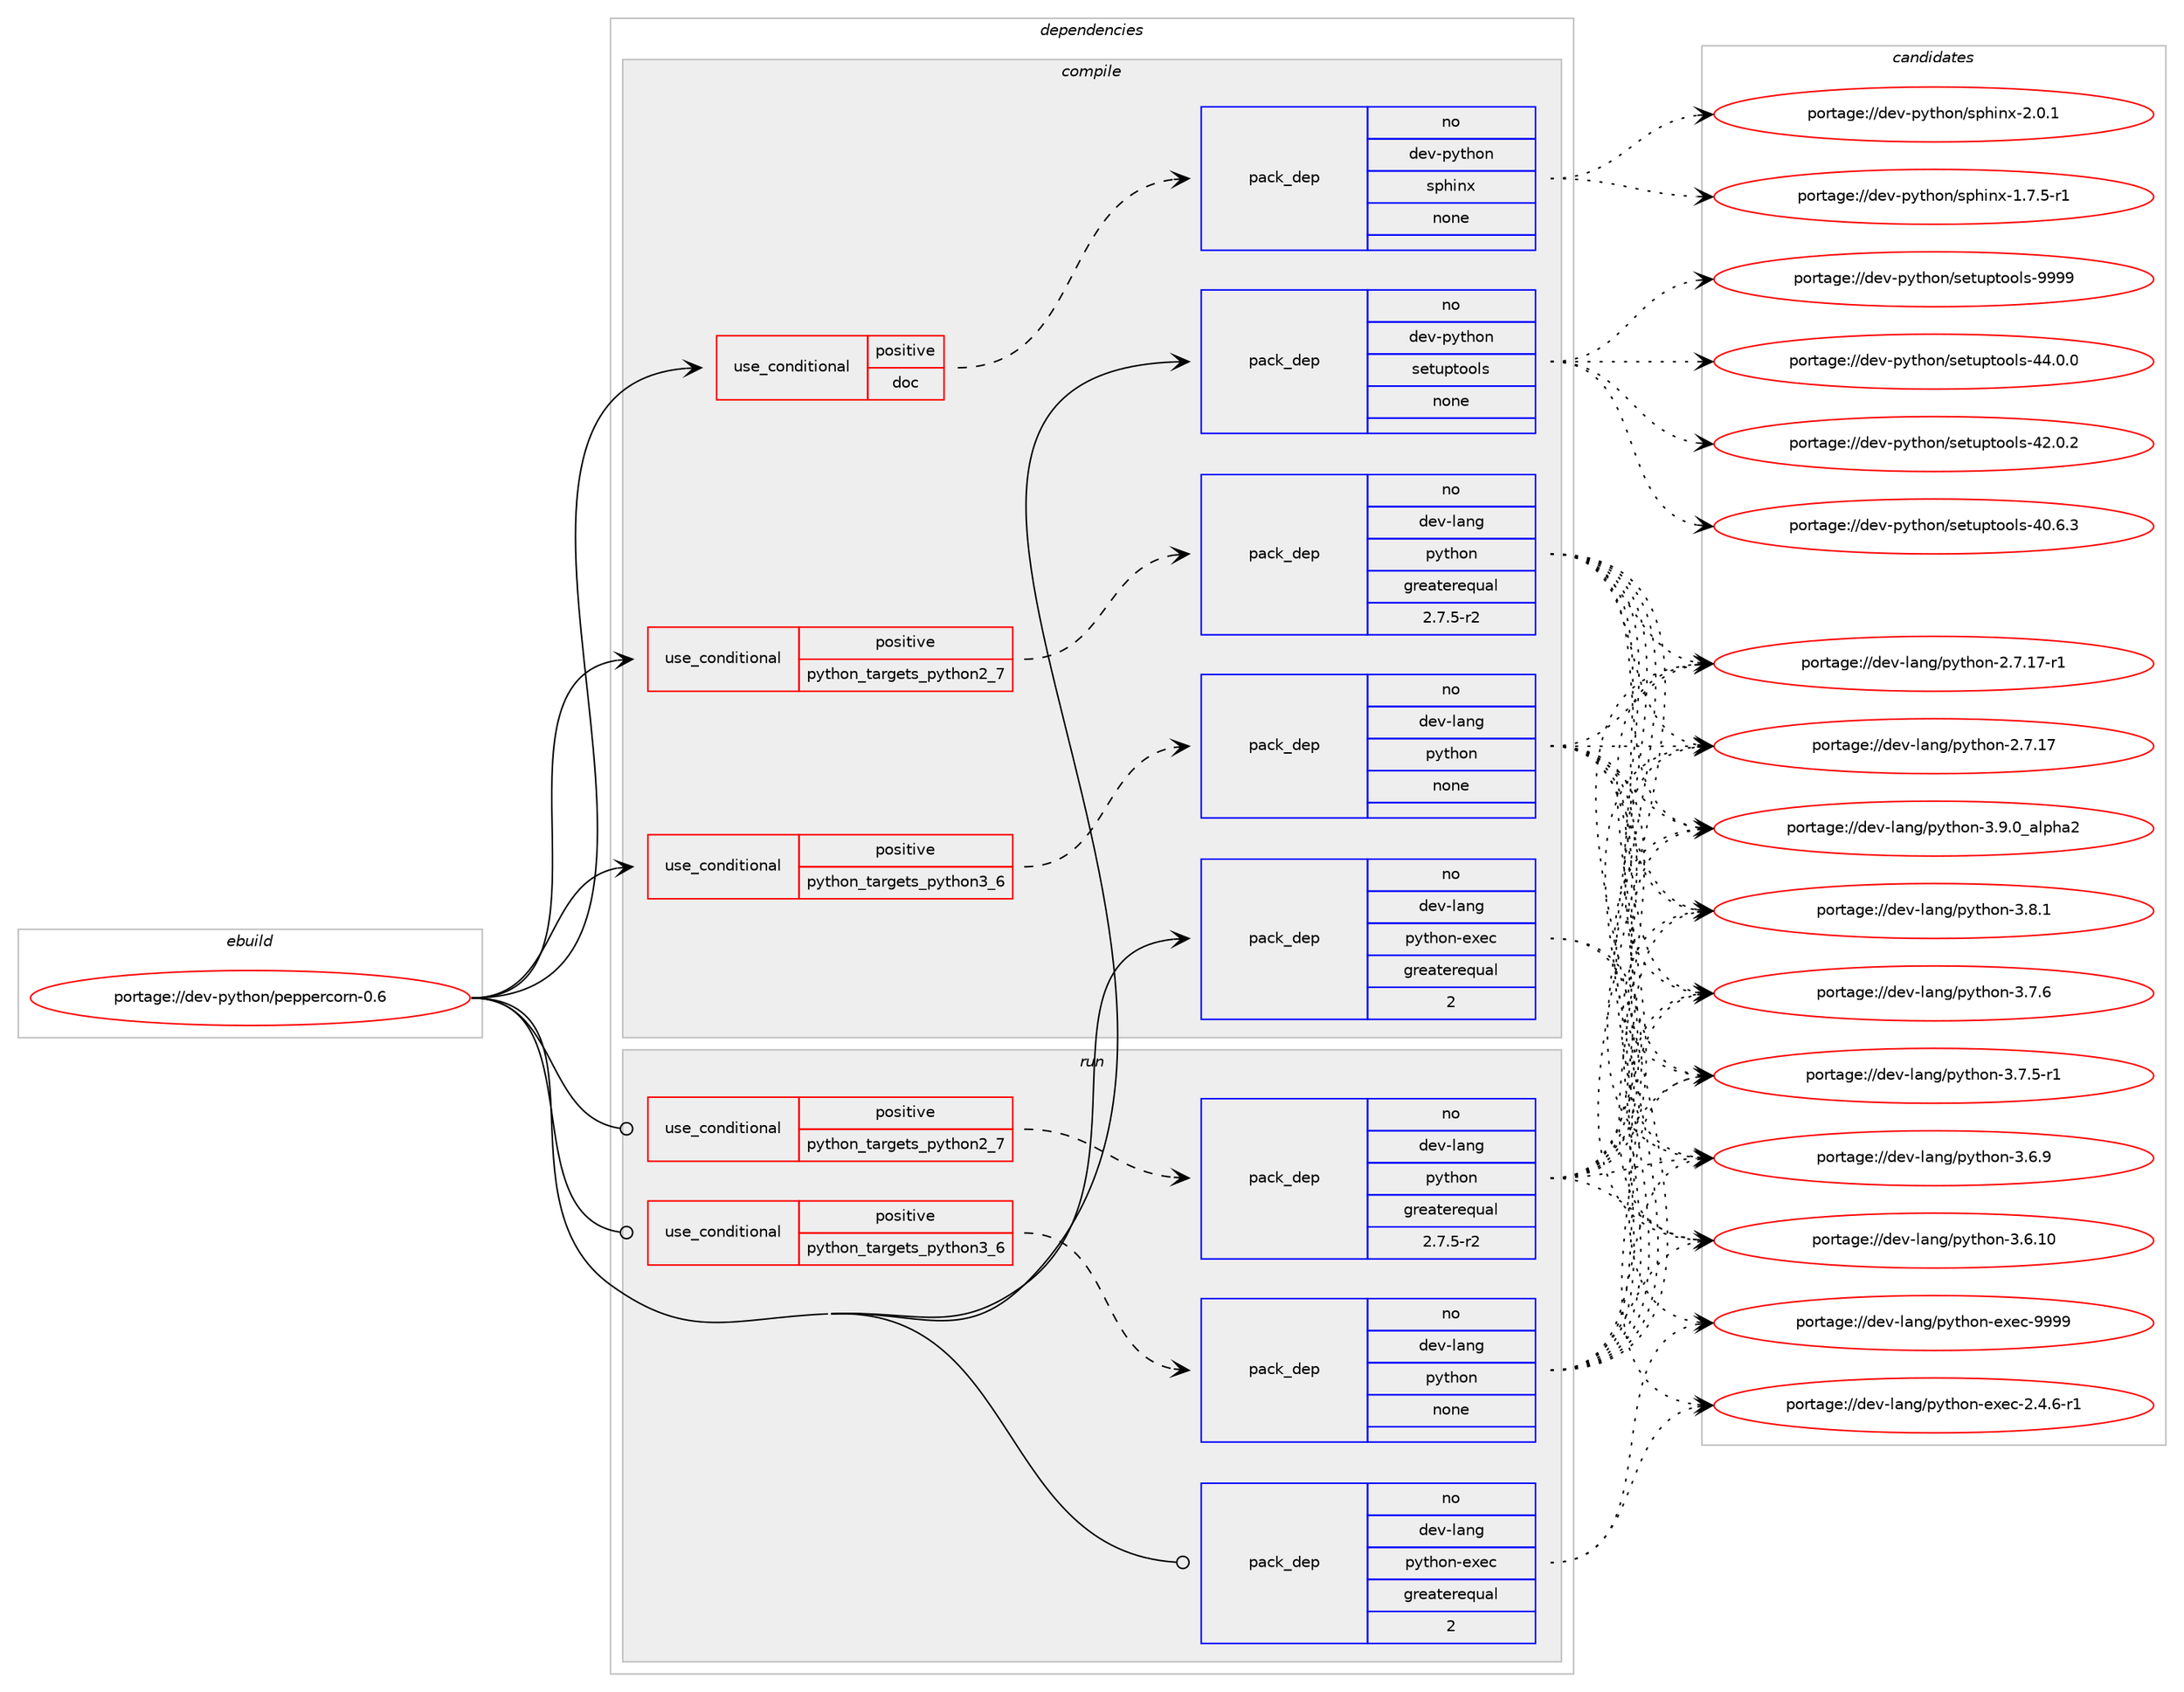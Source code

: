 digraph prolog {

# *************
# Graph options
# *************

newrank=true;
concentrate=true;
compound=true;
graph [rankdir=LR,fontname=Helvetica,fontsize=10,ranksep=1.5];#, ranksep=2.5, nodesep=0.2];
edge  [arrowhead=vee];
node  [fontname=Helvetica,fontsize=10];

# **********
# The ebuild
# **********

subgraph cluster_leftcol {
color=gray;
rank=same;
label=<<i>ebuild</i>>;
id [label="portage://dev-python/peppercorn-0.6", color=red, width=4, href="../dev-python/peppercorn-0.6.svg"];
}

# ****************
# The dependencies
# ****************

subgraph cluster_midcol {
color=gray;
label=<<i>dependencies</i>>;
subgraph cluster_compile {
fillcolor="#eeeeee";
style=filled;
label=<<i>compile</i>>;
subgraph cond111004 {
dependency442760 [label=<<TABLE BORDER="0" CELLBORDER="1" CELLSPACING="0" CELLPADDING="4"><TR><TD ROWSPAN="3" CELLPADDING="10">use_conditional</TD></TR><TR><TD>positive</TD></TR><TR><TD>doc</TD></TR></TABLE>>, shape=none, color=red];
subgraph pack326814 {
dependency442761 [label=<<TABLE BORDER="0" CELLBORDER="1" CELLSPACING="0" CELLPADDING="4" WIDTH="220"><TR><TD ROWSPAN="6" CELLPADDING="30">pack_dep</TD></TR><TR><TD WIDTH="110">no</TD></TR><TR><TD>dev-python</TD></TR><TR><TD>sphinx</TD></TR><TR><TD>none</TD></TR><TR><TD></TD></TR></TABLE>>, shape=none, color=blue];
}
dependency442760:e -> dependency442761:w [weight=20,style="dashed",arrowhead="vee"];
}
id:e -> dependency442760:w [weight=20,style="solid",arrowhead="vee"];
subgraph cond111005 {
dependency442762 [label=<<TABLE BORDER="0" CELLBORDER="1" CELLSPACING="0" CELLPADDING="4"><TR><TD ROWSPAN="3" CELLPADDING="10">use_conditional</TD></TR><TR><TD>positive</TD></TR><TR><TD>python_targets_python2_7</TD></TR></TABLE>>, shape=none, color=red];
subgraph pack326815 {
dependency442763 [label=<<TABLE BORDER="0" CELLBORDER="1" CELLSPACING="0" CELLPADDING="4" WIDTH="220"><TR><TD ROWSPAN="6" CELLPADDING="30">pack_dep</TD></TR><TR><TD WIDTH="110">no</TD></TR><TR><TD>dev-lang</TD></TR><TR><TD>python</TD></TR><TR><TD>greaterequal</TD></TR><TR><TD>2.7.5-r2</TD></TR></TABLE>>, shape=none, color=blue];
}
dependency442762:e -> dependency442763:w [weight=20,style="dashed",arrowhead="vee"];
}
id:e -> dependency442762:w [weight=20,style="solid",arrowhead="vee"];
subgraph cond111006 {
dependency442764 [label=<<TABLE BORDER="0" CELLBORDER="1" CELLSPACING="0" CELLPADDING="4"><TR><TD ROWSPAN="3" CELLPADDING="10">use_conditional</TD></TR><TR><TD>positive</TD></TR><TR><TD>python_targets_python3_6</TD></TR></TABLE>>, shape=none, color=red];
subgraph pack326816 {
dependency442765 [label=<<TABLE BORDER="0" CELLBORDER="1" CELLSPACING="0" CELLPADDING="4" WIDTH="220"><TR><TD ROWSPAN="6" CELLPADDING="30">pack_dep</TD></TR><TR><TD WIDTH="110">no</TD></TR><TR><TD>dev-lang</TD></TR><TR><TD>python</TD></TR><TR><TD>none</TD></TR><TR><TD></TD></TR></TABLE>>, shape=none, color=blue];
}
dependency442764:e -> dependency442765:w [weight=20,style="dashed",arrowhead="vee"];
}
id:e -> dependency442764:w [weight=20,style="solid",arrowhead="vee"];
subgraph pack326817 {
dependency442766 [label=<<TABLE BORDER="0" CELLBORDER="1" CELLSPACING="0" CELLPADDING="4" WIDTH="220"><TR><TD ROWSPAN="6" CELLPADDING="30">pack_dep</TD></TR><TR><TD WIDTH="110">no</TD></TR><TR><TD>dev-lang</TD></TR><TR><TD>python-exec</TD></TR><TR><TD>greaterequal</TD></TR><TR><TD>2</TD></TR></TABLE>>, shape=none, color=blue];
}
id:e -> dependency442766:w [weight=20,style="solid",arrowhead="vee"];
subgraph pack326818 {
dependency442767 [label=<<TABLE BORDER="0" CELLBORDER="1" CELLSPACING="0" CELLPADDING="4" WIDTH="220"><TR><TD ROWSPAN="6" CELLPADDING="30">pack_dep</TD></TR><TR><TD WIDTH="110">no</TD></TR><TR><TD>dev-python</TD></TR><TR><TD>setuptools</TD></TR><TR><TD>none</TD></TR><TR><TD></TD></TR></TABLE>>, shape=none, color=blue];
}
id:e -> dependency442767:w [weight=20,style="solid",arrowhead="vee"];
}
subgraph cluster_compileandrun {
fillcolor="#eeeeee";
style=filled;
label=<<i>compile and run</i>>;
}
subgraph cluster_run {
fillcolor="#eeeeee";
style=filled;
label=<<i>run</i>>;
subgraph cond111007 {
dependency442768 [label=<<TABLE BORDER="0" CELLBORDER="1" CELLSPACING="0" CELLPADDING="4"><TR><TD ROWSPAN="3" CELLPADDING="10">use_conditional</TD></TR><TR><TD>positive</TD></TR><TR><TD>python_targets_python2_7</TD></TR></TABLE>>, shape=none, color=red];
subgraph pack326819 {
dependency442769 [label=<<TABLE BORDER="0" CELLBORDER="1" CELLSPACING="0" CELLPADDING="4" WIDTH="220"><TR><TD ROWSPAN="6" CELLPADDING="30">pack_dep</TD></TR><TR><TD WIDTH="110">no</TD></TR><TR><TD>dev-lang</TD></TR><TR><TD>python</TD></TR><TR><TD>greaterequal</TD></TR><TR><TD>2.7.5-r2</TD></TR></TABLE>>, shape=none, color=blue];
}
dependency442768:e -> dependency442769:w [weight=20,style="dashed",arrowhead="vee"];
}
id:e -> dependency442768:w [weight=20,style="solid",arrowhead="odot"];
subgraph cond111008 {
dependency442770 [label=<<TABLE BORDER="0" CELLBORDER="1" CELLSPACING="0" CELLPADDING="4"><TR><TD ROWSPAN="3" CELLPADDING="10">use_conditional</TD></TR><TR><TD>positive</TD></TR><TR><TD>python_targets_python3_6</TD></TR></TABLE>>, shape=none, color=red];
subgraph pack326820 {
dependency442771 [label=<<TABLE BORDER="0" CELLBORDER="1" CELLSPACING="0" CELLPADDING="4" WIDTH="220"><TR><TD ROWSPAN="6" CELLPADDING="30">pack_dep</TD></TR><TR><TD WIDTH="110">no</TD></TR><TR><TD>dev-lang</TD></TR><TR><TD>python</TD></TR><TR><TD>none</TD></TR><TR><TD></TD></TR></TABLE>>, shape=none, color=blue];
}
dependency442770:e -> dependency442771:w [weight=20,style="dashed",arrowhead="vee"];
}
id:e -> dependency442770:w [weight=20,style="solid",arrowhead="odot"];
subgraph pack326821 {
dependency442772 [label=<<TABLE BORDER="0" CELLBORDER="1" CELLSPACING="0" CELLPADDING="4" WIDTH="220"><TR><TD ROWSPAN="6" CELLPADDING="30">pack_dep</TD></TR><TR><TD WIDTH="110">no</TD></TR><TR><TD>dev-lang</TD></TR><TR><TD>python-exec</TD></TR><TR><TD>greaterequal</TD></TR><TR><TD>2</TD></TR></TABLE>>, shape=none, color=blue];
}
id:e -> dependency442772:w [weight=20,style="solid",arrowhead="odot"];
}
}

# **************
# The candidates
# **************

subgraph cluster_choices {
rank=same;
color=gray;
label=<<i>candidates</i>>;

subgraph choice326814 {
color=black;
nodesep=1;
choice1001011184511212111610411111047115112104105110120455046484649 [label="portage://dev-python/sphinx-2.0.1", color=red, width=4,href="../dev-python/sphinx-2.0.1.svg"];
choice10010111845112121116104111110471151121041051101204549465546534511449 [label="portage://dev-python/sphinx-1.7.5-r1", color=red, width=4,href="../dev-python/sphinx-1.7.5-r1.svg"];
dependency442761:e -> choice1001011184511212111610411111047115112104105110120455046484649:w [style=dotted,weight="100"];
dependency442761:e -> choice10010111845112121116104111110471151121041051101204549465546534511449:w [style=dotted,weight="100"];
}
subgraph choice326815 {
color=black;
nodesep=1;
choice10010111845108971101034711212111610411111045514657464895971081121049750 [label="portage://dev-lang/python-3.9.0_alpha2", color=red, width=4,href="../dev-lang/python-3.9.0_alpha2.svg"];
choice100101118451089711010347112121116104111110455146564649 [label="portage://dev-lang/python-3.8.1", color=red, width=4,href="../dev-lang/python-3.8.1.svg"];
choice100101118451089711010347112121116104111110455146554654 [label="portage://dev-lang/python-3.7.6", color=red, width=4,href="../dev-lang/python-3.7.6.svg"];
choice1001011184510897110103471121211161041111104551465546534511449 [label="portage://dev-lang/python-3.7.5-r1", color=red, width=4,href="../dev-lang/python-3.7.5-r1.svg"];
choice100101118451089711010347112121116104111110455146544657 [label="portage://dev-lang/python-3.6.9", color=red, width=4,href="../dev-lang/python-3.6.9.svg"];
choice10010111845108971101034711212111610411111045514654464948 [label="portage://dev-lang/python-3.6.10", color=red, width=4,href="../dev-lang/python-3.6.10.svg"];
choice100101118451089711010347112121116104111110455046554649554511449 [label="portage://dev-lang/python-2.7.17-r1", color=red, width=4,href="../dev-lang/python-2.7.17-r1.svg"];
choice10010111845108971101034711212111610411111045504655464955 [label="portage://dev-lang/python-2.7.17", color=red, width=4,href="../dev-lang/python-2.7.17.svg"];
dependency442763:e -> choice10010111845108971101034711212111610411111045514657464895971081121049750:w [style=dotted,weight="100"];
dependency442763:e -> choice100101118451089711010347112121116104111110455146564649:w [style=dotted,weight="100"];
dependency442763:e -> choice100101118451089711010347112121116104111110455146554654:w [style=dotted,weight="100"];
dependency442763:e -> choice1001011184510897110103471121211161041111104551465546534511449:w [style=dotted,weight="100"];
dependency442763:e -> choice100101118451089711010347112121116104111110455146544657:w [style=dotted,weight="100"];
dependency442763:e -> choice10010111845108971101034711212111610411111045514654464948:w [style=dotted,weight="100"];
dependency442763:e -> choice100101118451089711010347112121116104111110455046554649554511449:w [style=dotted,weight="100"];
dependency442763:e -> choice10010111845108971101034711212111610411111045504655464955:w [style=dotted,weight="100"];
}
subgraph choice326816 {
color=black;
nodesep=1;
choice10010111845108971101034711212111610411111045514657464895971081121049750 [label="portage://dev-lang/python-3.9.0_alpha2", color=red, width=4,href="../dev-lang/python-3.9.0_alpha2.svg"];
choice100101118451089711010347112121116104111110455146564649 [label="portage://dev-lang/python-3.8.1", color=red, width=4,href="../dev-lang/python-3.8.1.svg"];
choice100101118451089711010347112121116104111110455146554654 [label="portage://dev-lang/python-3.7.6", color=red, width=4,href="../dev-lang/python-3.7.6.svg"];
choice1001011184510897110103471121211161041111104551465546534511449 [label="portage://dev-lang/python-3.7.5-r1", color=red, width=4,href="../dev-lang/python-3.7.5-r1.svg"];
choice100101118451089711010347112121116104111110455146544657 [label="portage://dev-lang/python-3.6.9", color=red, width=4,href="../dev-lang/python-3.6.9.svg"];
choice10010111845108971101034711212111610411111045514654464948 [label="portage://dev-lang/python-3.6.10", color=red, width=4,href="../dev-lang/python-3.6.10.svg"];
choice100101118451089711010347112121116104111110455046554649554511449 [label="portage://dev-lang/python-2.7.17-r1", color=red, width=4,href="../dev-lang/python-2.7.17-r1.svg"];
choice10010111845108971101034711212111610411111045504655464955 [label="portage://dev-lang/python-2.7.17", color=red, width=4,href="../dev-lang/python-2.7.17.svg"];
dependency442765:e -> choice10010111845108971101034711212111610411111045514657464895971081121049750:w [style=dotted,weight="100"];
dependency442765:e -> choice100101118451089711010347112121116104111110455146564649:w [style=dotted,weight="100"];
dependency442765:e -> choice100101118451089711010347112121116104111110455146554654:w [style=dotted,weight="100"];
dependency442765:e -> choice1001011184510897110103471121211161041111104551465546534511449:w [style=dotted,weight="100"];
dependency442765:e -> choice100101118451089711010347112121116104111110455146544657:w [style=dotted,weight="100"];
dependency442765:e -> choice10010111845108971101034711212111610411111045514654464948:w [style=dotted,weight="100"];
dependency442765:e -> choice100101118451089711010347112121116104111110455046554649554511449:w [style=dotted,weight="100"];
dependency442765:e -> choice10010111845108971101034711212111610411111045504655464955:w [style=dotted,weight="100"];
}
subgraph choice326817 {
color=black;
nodesep=1;
choice10010111845108971101034711212111610411111045101120101994557575757 [label="portage://dev-lang/python-exec-9999", color=red, width=4,href="../dev-lang/python-exec-9999.svg"];
choice10010111845108971101034711212111610411111045101120101994550465246544511449 [label="portage://dev-lang/python-exec-2.4.6-r1", color=red, width=4,href="../dev-lang/python-exec-2.4.6-r1.svg"];
dependency442766:e -> choice10010111845108971101034711212111610411111045101120101994557575757:w [style=dotted,weight="100"];
dependency442766:e -> choice10010111845108971101034711212111610411111045101120101994550465246544511449:w [style=dotted,weight="100"];
}
subgraph choice326818 {
color=black;
nodesep=1;
choice10010111845112121116104111110471151011161171121161111111081154557575757 [label="portage://dev-python/setuptools-9999", color=red, width=4,href="../dev-python/setuptools-9999.svg"];
choice100101118451121211161041111104711510111611711211611111110811545525246484648 [label="portage://dev-python/setuptools-44.0.0", color=red, width=4,href="../dev-python/setuptools-44.0.0.svg"];
choice100101118451121211161041111104711510111611711211611111110811545525046484650 [label="portage://dev-python/setuptools-42.0.2", color=red, width=4,href="../dev-python/setuptools-42.0.2.svg"];
choice100101118451121211161041111104711510111611711211611111110811545524846544651 [label="portage://dev-python/setuptools-40.6.3", color=red, width=4,href="../dev-python/setuptools-40.6.3.svg"];
dependency442767:e -> choice10010111845112121116104111110471151011161171121161111111081154557575757:w [style=dotted,weight="100"];
dependency442767:e -> choice100101118451121211161041111104711510111611711211611111110811545525246484648:w [style=dotted,weight="100"];
dependency442767:e -> choice100101118451121211161041111104711510111611711211611111110811545525046484650:w [style=dotted,weight="100"];
dependency442767:e -> choice100101118451121211161041111104711510111611711211611111110811545524846544651:w [style=dotted,weight="100"];
}
subgraph choice326819 {
color=black;
nodesep=1;
choice10010111845108971101034711212111610411111045514657464895971081121049750 [label="portage://dev-lang/python-3.9.0_alpha2", color=red, width=4,href="../dev-lang/python-3.9.0_alpha2.svg"];
choice100101118451089711010347112121116104111110455146564649 [label="portage://dev-lang/python-3.8.1", color=red, width=4,href="../dev-lang/python-3.8.1.svg"];
choice100101118451089711010347112121116104111110455146554654 [label="portage://dev-lang/python-3.7.6", color=red, width=4,href="../dev-lang/python-3.7.6.svg"];
choice1001011184510897110103471121211161041111104551465546534511449 [label="portage://dev-lang/python-3.7.5-r1", color=red, width=4,href="../dev-lang/python-3.7.5-r1.svg"];
choice100101118451089711010347112121116104111110455146544657 [label="portage://dev-lang/python-3.6.9", color=red, width=4,href="../dev-lang/python-3.6.9.svg"];
choice10010111845108971101034711212111610411111045514654464948 [label="portage://dev-lang/python-3.6.10", color=red, width=4,href="../dev-lang/python-3.6.10.svg"];
choice100101118451089711010347112121116104111110455046554649554511449 [label="portage://dev-lang/python-2.7.17-r1", color=red, width=4,href="../dev-lang/python-2.7.17-r1.svg"];
choice10010111845108971101034711212111610411111045504655464955 [label="portage://dev-lang/python-2.7.17", color=red, width=4,href="../dev-lang/python-2.7.17.svg"];
dependency442769:e -> choice10010111845108971101034711212111610411111045514657464895971081121049750:w [style=dotted,weight="100"];
dependency442769:e -> choice100101118451089711010347112121116104111110455146564649:w [style=dotted,weight="100"];
dependency442769:e -> choice100101118451089711010347112121116104111110455146554654:w [style=dotted,weight="100"];
dependency442769:e -> choice1001011184510897110103471121211161041111104551465546534511449:w [style=dotted,weight="100"];
dependency442769:e -> choice100101118451089711010347112121116104111110455146544657:w [style=dotted,weight="100"];
dependency442769:e -> choice10010111845108971101034711212111610411111045514654464948:w [style=dotted,weight="100"];
dependency442769:e -> choice100101118451089711010347112121116104111110455046554649554511449:w [style=dotted,weight="100"];
dependency442769:e -> choice10010111845108971101034711212111610411111045504655464955:w [style=dotted,weight="100"];
}
subgraph choice326820 {
color=black;
nodesep=1;
choice10010111845108971101034711212111610411111045514657464895971081121049750 [label="portage://dev-lang/python-3.9.0_alpha2", color=red, width=4,href="../dev-lang/python-3.9.0_alpha2.svg"];
choice100101118451089711010347112121116104111110455146564649 [label="portage://dev-lang/python-3.8.1", color=red, width=4,href="../dev-lang/python-3.8.1.svg"];
choice100101118451089711010347112121116104111110455146554654 [label="portage://dev-lang/python-3.7.6", color=red, width=4,href="../dev-lang/python-3.7.6.svg"];
choice1001011184510897110103471121211161041111104551465546534511449 [label="portage://dev-lang/python-3.7.5-r1", color=red, width=4,href="../dev-lang/python-3.7.5-r1.svg"];
choice100101118451089711010347112121116104111110455146544657 [label="portage://dev-lang/python-3.6.9", color=red, width=4,href="../dev-lang/python-3.6.9.svg"];
choice10010111845108971101034711212111610411111045514654464948 [label="portage://dev-lang/python-3.6.10", color=red, width=4,href="../dev-lang/python-3.6.10.svg"];
choice100101118451089711010347112121116104111110455046554649554511449 [label="portage://dev-lang/python-2.7.17-r1", color=red, width=4,href="../dev-lang/python-2.7.17-r1.svg"];
choice10010111845108971101034711212111610411111045504655464955 [label="portage://dev-lang/python-2.7.17", color=red, width=4,href="../dev-lang/python-2.7.17.svg"];
dependency442771:e -> choice10010111845108971101034711212111610411111045514657464895971081121049750:w [style=dotted,weight="100"];
dependency442771:e -> choice100101118451089711010347112121116104111110455146564649:w [style=dotted,weight="100"];
dependency442771:e -> choice100101118451089711010347112121116104111110455146554654:w [style=dotted,weight="100"];
dependency442771:e -> choice1001011184510897110103471121211161041111104551465546534511449:w [style=dotted,weight="100"];
dependency442771:e -> choice100101118451089711010347112121116104111110455146544657:w [style=dotted,weight="100"];
dependency442771:e -> choice10010111845108971101034711212111610411111045514654464948:w [style=dotted,weight="100"];
dependency442771:e -> choice100101118451089711010347112121116104111110455046554649554511449:w [style=dotted,weight="100"];
dependency442771:e -> choice10010111845108971101034711212111610411111045504655464955:w [style=dotted,weight="100"];
}
subgraph choice326821 {
color=black;
nodesep=1;
choice10010111845108971101034711212111610411111045101120101994557575757 [label="portage://dev-lang/python-exec-9999", color=red, width=4,href="../dev-lang/python-exec-9999.svg"];
choice10010111845108971101034711212111610411111045101120101994550465246544511449 [label="portage://dev-lang/python-exec-2.4.6-r1", color=red, width=4,href="../dev-lang/python-exec-2.4.6-r1.svg"];
dependency442772:e -> choice10010111845108971101034711212111610411111045101120101994557575757:w [style=dotted,weight="100"];
dependency442772:e -> choice10010111845108971101034711212111610411111045101120101994550465246544511449:w [style=dotted,weight="100"];
}
}

}
